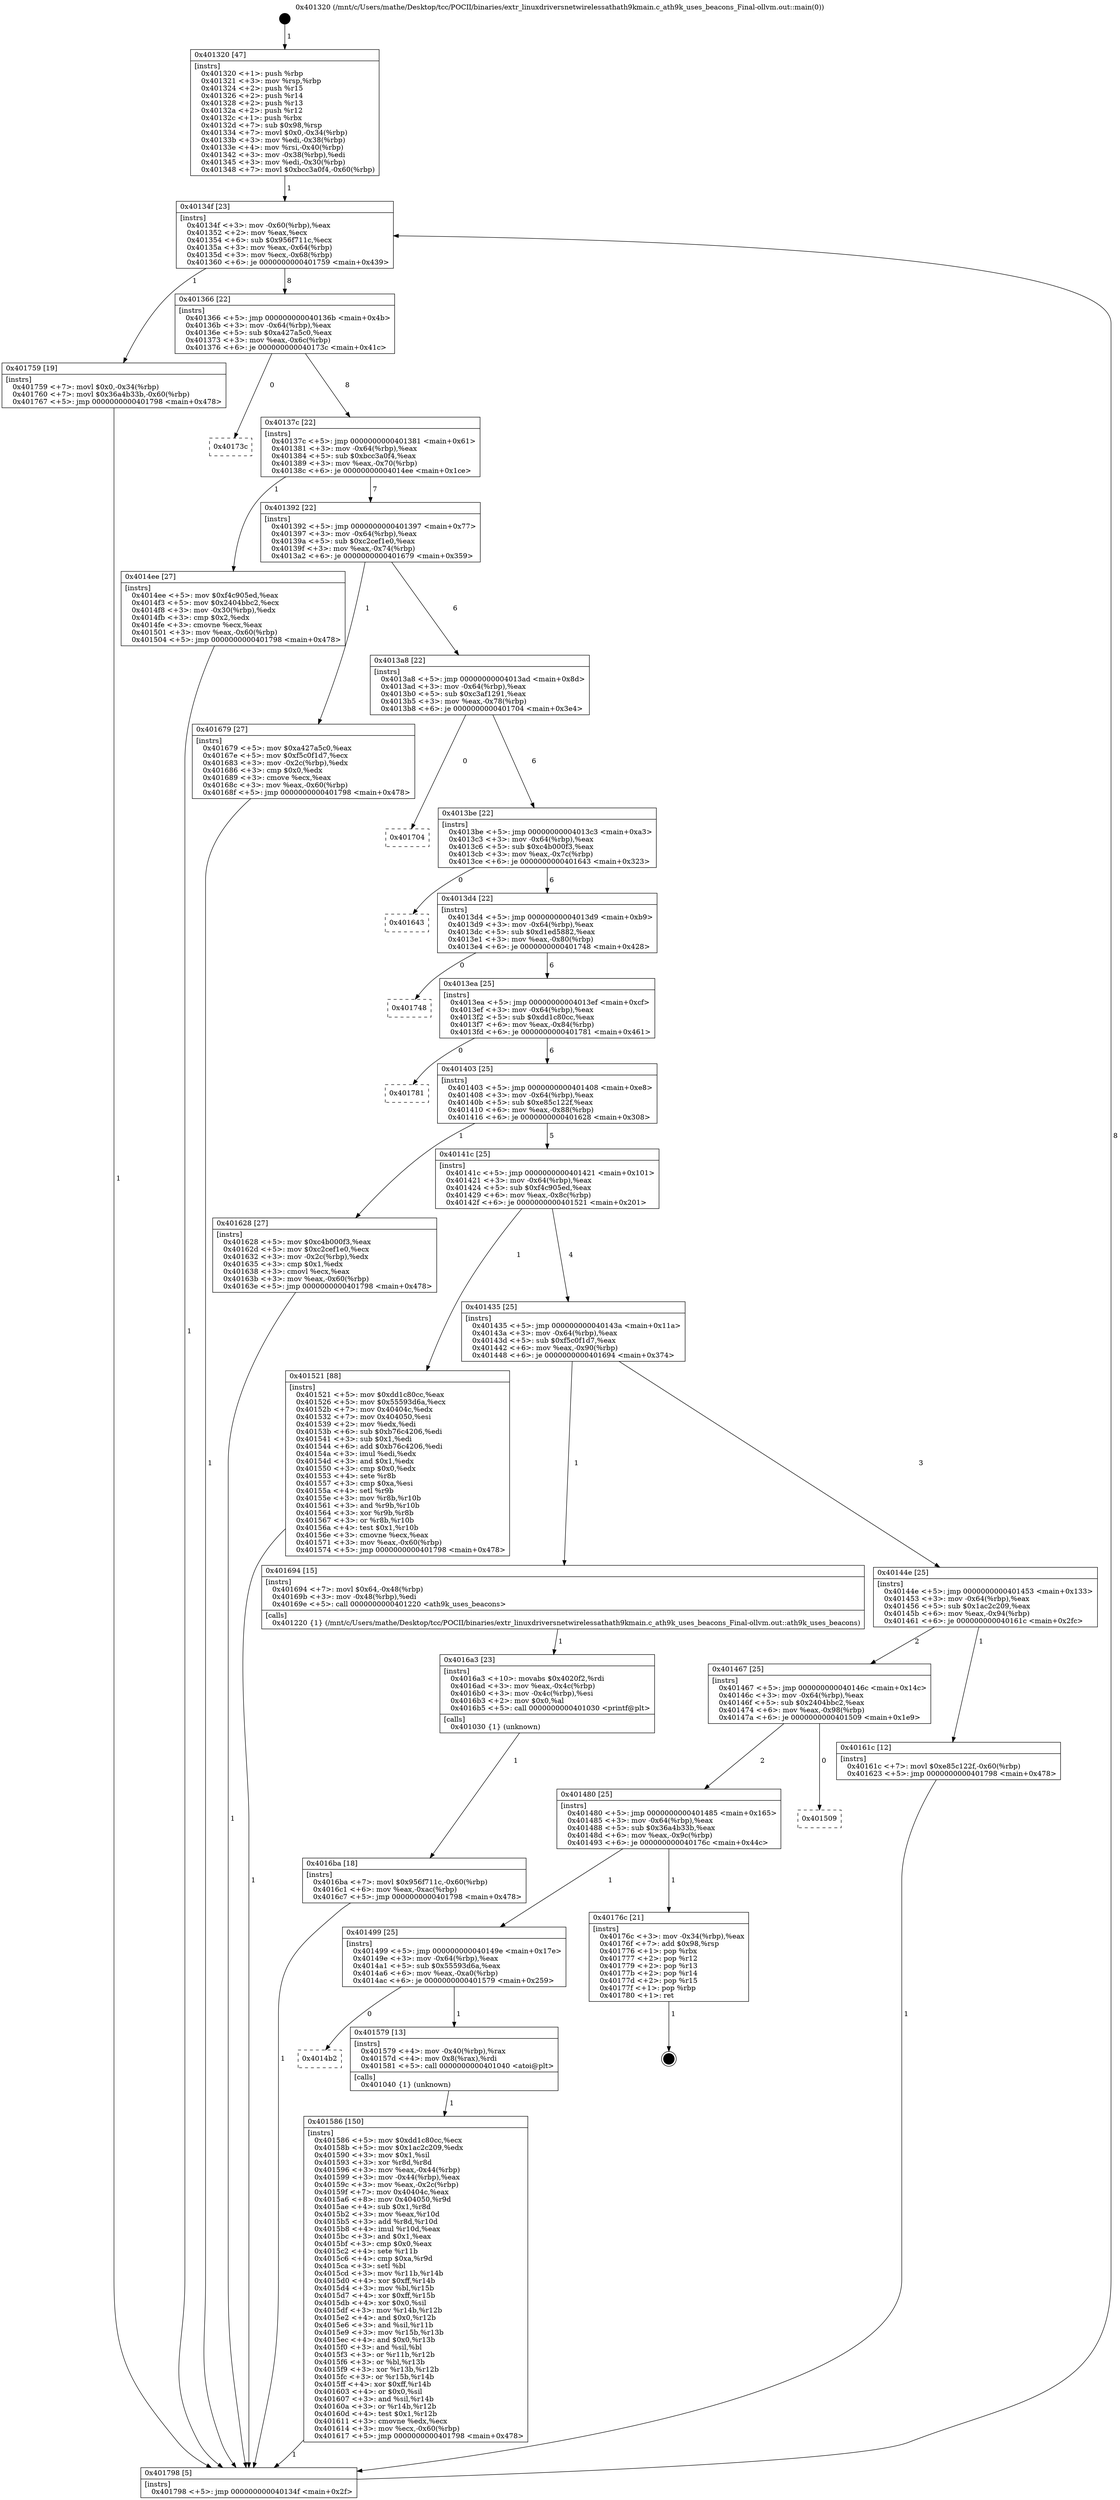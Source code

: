 digraph "0x401320" {
  label = "0x401320 (/mnt/c/Users/mathe/Desktop/tcc/POCII/binaries/extr_linuxdriversnetwirelessathath9kmain.c_ath9k_uses_beacons_Final-ollvm.out::main(0))"
  labelloc = "t"
  node[shape=record]

  Entry [label="",width=0.3,height=0.3,shape=circle,fillcolor=black,style=filled]
  "0x40134f" [label="{
     0x40134f [23]\l
     | [instrs]\l
     &nbsp;&nbsp;0x40134f \<+3\>: mov -0x60(%rbp),%eax\l
     &nbsp;&nbsp;0x401352 \<+2\>: mov %eax,%ecx\l
     &nbsp;&nbsp;0x401354 \<+6\>: sub $0x956f711c,%ecx\l
     &nbsp;&nbsp;0x40135a \<+3\>: mov %eax,-0x64(%rbp)\l
     &nbsp;&nbsp;0x40135d \<+3\>: mov %ecx,-0x68(%rbp)\l
     &nbsp;&nbsp;0x401360 \<+6\>: je 0000000000401759 \<main+0x439\>\l
  }"]
  "0x401759" [label="{
     0x401759 [19]\l
     | [instrs]\l
     &nbsp;&nbsp;0x401759 \<+7\>: movl $0x0,-0x34(%rbp)\l
     &nbsp;&nbsp;0x401760 \<+7\>: movl $0x36a4b33b,-0x60(%rbp)\l
     &nbsp;&nbsp;0x401767 \<+5\>: jmp 0000000000401798 \<main+0x478\>\l
  }"]
  "0x401366" [label="{
     0x401366 [22]\l
     | [instrs]\l
     &nbsp;&nbsp;0x401366 \<+5\>: jmp 000000000040136b \<main+0x4b\>\l
     &nbsp;&nbsp;0x40136b \<+3\>: mov -0x64(%rbp),%eax\l
     &nbsp;&nbsp;0x40136e \<+5\>: sub $0xa427a5c0,%eax\l
     &nbsp;&nbsp;0x401373 \<+3\>: mov %eax,-0x6c(%rbp)\l
     &nbsp;&nbsp;0x401376 \<+6\>: je 000000000040173c \<main+0x41c\>\l
  }"]
  Exit [label="",width=0.3,height=0.3,shape=circle,fillcolor=black,style=filled,peripheries=2]
  "0x40173c" [label="{
     0x40173c\l
  }", style=dashed]
  "0x40137c" [label="{
     0x40137c [22]\l
     | [instrs]\l
     &nbsp;&nbsp;0x40137c \<+5\>: jmp 0000000000401381 \<main+0x61\>\l
     &nbsp;&nbsp;0x401381 \<+3\>: mov -0x64(%rbp),%eax\l
     &nbsp;&nbsp;0x401384 \<+5\>: sub $0xbcc3a0f4,%eax\l
     &nbsp;&nbsp;0x401389 \<+3\>: mov %eax,-0x70(%rbp)\l
     &nbsp;&nbsp;0x40138c \<+6\>: je 00000000004014ee \<main+0x1ce\>\l
  }"]
  "0x4016ba" [label="{
     0x4016ba [18]\l
     | [instrs]\l
     &nbsp;&nbsp;0x4016ba \<+7\>: movl $0x956f711c,-0x60(%rbp)\l
     &nbsp;&nbsp;0x4016c1 \<+6\>: mov %eax,-0xac(%rbp)\l
     &nbsp;&nbsp;0x4016c7 \<+5\>: jmp 0000000000401798 \<main+0x478\>\l
  }"]
  "0x4014ee" [label="{
     0x4014ee [27]\l
     | [instrs]\l
     &nbsp;&nbsp;0x4014ee \<+5\>: mov $0xf4c905ed,%eax\l
     &nbsp;&nbsp;0x4014f3 \<+5\>: mov $0x2404bbc2,%ecx\l
     &nbsp;&nbsp;0x4014f8 \<+3\>: mov -0x30(%rbp),%edx\l
     &nbsp;&nbsp;0x4014fb \<+3\>: cmp $0x2,%edx\l
     &nbsp;&nbsp;0x4014fe \<+3\>: cmovne %ecx,%eax\l
     &nbsp;&nbsp;0x401501 \<+3\>: mov %eax,-0x60(%rbp)\l
     &nbsp;&nbsp;0x401504 \<+5\>: jmp 0000000000401798 \<main+0x478\>\l
  }"]
  "0x401392" [label="{
     0x401392 [22]\l
     | [instrs]\l
     &nbsp;&nbsp;0x401392 \<+5\>: jmp 0000000000401397 \<main+0x77\>\l
     &nbsp;&nbsp;0x401397 \<+3\>: mov -0x64(%rbp),%eax\l
     &nbsp;&nbsp;0x40139a \<+5\>: sub $0xc2cef1e0,%eax\l
     &nbsp;&nbsp;0x40139f \<+3\>: mov %eax,-0x74(%rbp)\l
     &nbsp;&nbsp;0x4013a2 \<+6\>: je 0000000000401679 \<main+0x359\>\l
  }"]
  "0x401798" [label="{
     0x401798 [5]\l
     | [instrs]\l
     &nbsp;&nbsp;0x401798 \<+5\>: jmp 000000000040134f \<main+0x2f\>\l
  }"]
  "0x401320" [label="{
     0x401320 [47]\l
     | [instrs]\l
     &nbsp;&nbsp;0x401320 \<+1\>: push %rbp\l
     &nbsp;&nbsp;0x401321 \<+3\>: mov %rsp,%rbp\l
     &nbsp;&nbsp;0x401324 \<+2\>: push %r15\l
     &nbsp;&nbsp;0x401326 \<+2\>: push %r14\l
     &nbsp;&nbsp;0x401328 \<+2\>: push %r13\l
     &nbsp;&nbsp;0x40132a \<+2\>: push %r12\l
     &nbsp;&nbsp;0x40132c \<+1\>: push %rbx\l
     &nbsp;&nbsp;0x40132d \<+7\>: sub $0x98,%rsp\l
     &nbsp;&nbsp;0x401334 \<+7\>: movl $0x0,-0x34(%rbp)\l
     &nbsp;&nbsp;0x40133b \<+3\>: mov %edi,-0x38(%rbp)\l
     &nbsp;&nbsp;0x40133e \<+4\>: mov %rsi,-0x40(%rbp)\l
     &nbsp;&nbsp;0x401342 \<+3\>: mov -0x38(%rbp),%edi\l
     &nbsp;&nbsp;0x401345 \<+3\>: mov %edi,-0x30(%rbp)\l
     &nbsp;&nbsp;0x401348 \<+7\>: movl $0xbcc3a0f4,-0x60(%rbp)\l
  }"]
  "0x4016a3" [label="{
     0x4016a3 [23]\l
     | [instrs]\l
     &nbsp;&nbsp;0x4016a3 \<+10\>: movabs $0x4020f2,%rdi\l
     &nbsp;&nbsp;0x4016ad \<+3\>: mov %eax,-0x4c(%rbp)\l
     &nbsp;&nbsp;0x4016b0 \<+3\>: mov -0x4c(%rbp),%esi\l
     &nbsp;&nbsp;0x4016b3 \<+2\>: mov $0x0,%al\l
     &nbsp;&nbsp;0x4016b5 \<+5\>: call 0000000000401030 \<printf@plt\>\l
     | [calls]\l
     &nbsp;&nbsp;0x401030 \{1\} (unknown)\l
  }"]
  "0x401679" [label="{
     0x401679 [27]\l
     | [instrs]\l
     &nbsp;&nbsp;0x401679 \<+5\>: mov $0xa427a5c0,%eax\l
     &nbsp;&nbsp;0x40167e \<+5\>: mov $0xf5c0f1d7,%ecx\l
     &nbsp;&nbsp;0x401683 \<+3\>: mov -0x2c(%rbp),%edx\l
     &nbsp;&nbsp;0x401686 \<+3\>: cmp $0x0,%edx\l
     &nbsp;&nbsp;0x401689 \<+3\>: cmove %ecx,%eax\l
     &nbsp;&nbsp;0x40168c \<+3\>: mov %eax,-0x60(%rbp)\l
     &nbsp;&nbsp;0x40168f \<+5\>: jmp 0000000000401798 \<main+0x478\>\l
  }"]
  "0x4013a8" [label="{
     0x4013a8 [22]\l
     | [instrs]\l
     &nbsp;&nbsp;0x4013a8 \<+5\>: jmp 00000000004013ad \<main+0x8d\>\l
     &nbsp;&nbsp;0x4013ad \<+3\>: mov -0x64(%rbp),%eax\l
     &nbsp;&nbsp;0x4013b0 \<+5\>: sub $0xc3af1291,%eax\l
     &nbsp;&nbsp;0x4013b5 \<+3\>: mov %eax,-0x78(%rbp)\l
     &nbsp;&nbsp;0x4013b8 \<+6\>: je 0000000000401704 \<main+0x3e4\>\l
  }"]
  "0x401586" [label="{
     0x401586 [150]\l
     | [instrs]\l
     &nbsp;&nbsp;0x401586 \<+5\>: mov $0xdd1c80cc,%ecx\l
     &nbsp;&nbsp;0x40158b \<+5\>: mov $0x1ac2c209,%edx\l
     &nbsp;&nbsp;0x401590 \<+3\>: mov $0x1,%sil\l
     &nbsp;&nbsp;0x401593 \<+3\>: xor %r8d,%r8d\l
     &nbsp;&nbsp;0x401596 \<+3\>: mov %eax,-0x44(%rbp)\l
     &nbsp;&nbsp;0x401599 \<+3\>: mov -0x44(%rbp),%eax\l
     &nbsp;&nbsp;0x40159c \<+3\>: mov %eax,-0x2c(%rbp)\l
     &nbsp;&nbsp;0x40159f \<+7\>: mov 0x40404c,%eax\l
     &nbsp;&nbsp;0x4015a6 \<+8\>: mov 0x404050,%r9d\l
     &nbsp;&nbsp;0x4015ae \<+4\>: sub $0x1,%r8d\l
     &nbsp;&nbsp;0x4015b2 \<+3\>: mov %eax,%r10d\l
     &nbsp;&nbsp;0x4015b5 \<+3\>: add %r8d,%r10d\l
     &nbsp;&nbsp;0x4015b8 \<+4\>: imul %r10d,%eax\l
     &nbsp;&nbsp;0x4015bc \<+3\>: and $0x1,%eax\l
     &nbsp;&nbsp;0x4015bf \<+3\>: cmp $0x0,%eax\l
     &nbsp;&nbsp;0x4015c2 \<+4\>: sete %r11b\l
     &nbsp;&nbsp;0x4015c6 \<+4\>: cmp $0xa,%r9d\l
     &nbsp;&nbsp;0x4015ca \<+3\>: setl %bl\l
     &nbsp;&nbsp;0x4015cd \<+3\>: mov %r11b,%r14b\l
     &nbsp;&nbsp;0x4015d0 \<+4\>: xor $0xff,%r14b\l
     &nbsp;&nbsp;0x4015d4 \<+3\>: mov %bl,%r15b\l
     &nbsp;&nbsp;0x4015d7 \<+4\>: xor $0xff,%r15b\l
     &nbsp;&nbsp;0x4015db \<+4\>: xor $0x0,%sil\l
     &nbsp;&nbsp;0x4015df \<+3\>: mov %r14b,%r12b\l
     &nbsp;&nbsp;0x4015e2 \<+4\>: and $0x0,%r12b\l
     &nbsp;&nbsp;0x4015e6 \<+3\>: and %sil,%r11b\l
     &nbsp;&nbsp;0x4015e9 \<+3\>: mov %r15b,%r13b\l
     &nbsp;&nbsp;0x4015ec \<+4\>: and $0x0,%r13b\l
     &nbsp;&nbsp;0x4015f0 \<+3\>: and %sil,%bl\l
     &nbsp;&nbsp;0x4015f3 \<+3\>: or %r11b,%r12b\l
     &nbsp;&nbsp;0x4015f6 \<+3\>: or %bl,%r13b\l
     &nbsp;&nbsp;0x4015f9 \<+3\>: xor %r13b,%r12b\l
     &nbsp;&nbsp;0x4015fc \<+3\>: or %r15b,%r14b\l
     &nbsp;&nbsp;0x4015ff \<+4\>: xor $0xff,%r14b\l
     &nbsp;&nbsp;0x401603 \<+4\>: or $0x0,%sil\l
     &nbsp;&nbsp;0x401607 \<+3\>: and %sil,%r14b\l
     &nbsp;&nbsp;0x40160a \<+3\>: or %r14b,%r12b\l
     &nbsp;&nbsp;0x40160d \<+4\>: test $0x1,%r12b\l
     &nbsp;&nbsp;0x401611 \<+3\>: cmovne %edx,%ecx\l
     &nbsp;&nbsp;0x401614 \<+3\>: mov %ecx,-0x60(%rbp)\l
     &nbsp;&nbsp;0x401617 \<+5\>: jmp 0000000000401798 \<main+0x478\>\l
  }"]
  "0x401704" [label="{
     0x401704\l
  }", style=dashed]
  "0x4013be" [label="{
     0x4013be [22]\l
     | [instrs]\l
     &nbsp;&nbsp;0x4013be \<+5\>: jmp 00000000004013c3 \<main+0xa3\>\l
     &nbsp;&nbsp;0x4013c3 \<+3\>: mov -0x64(%rbp),%eax\l
     &nbsp;&nbsp;0x4013c6 \<+5\>: sub $0xc4b000f3,%eax\l
     &nbsp;&nbsp;0x4013cb \<+3\>: mov %eax,-0x7c(%rbp)\l
     &nbsp;&nbsp;0x4013ce \<+6\>: je 0000000000401643 \<main+0x323\>\l
  }"]
  "0x4014b2" [label="{
     0x4014b2\l
  }", style=dashed]
  "0x401643" [label="{
     0x401643\l
  }", style=dashed]
  "0x4013d4" [label="{
     0x4013d4 [22]\l
     | [instrs]\l
     &nbsp;&nbsp;0x4013d4 \<+5\>: jmp 00000000004013d9 \<main+0xb9\>\l
     &nbsp;&nbsp;0x4013d9 \<+3\>: mov -0x64(%rbp),%eax\l
     &nbsp;&nbsp;0x4013dc \<+5\>: sub $0xd1ed5882,%eax\l
     &nbsp;&nbsp;0x4013e1 \<+3\>: mov %eax,-0x80(%rbp)\l
     &nbsp;&nbsp;0x4013e4 \<+6\>: je 0000000000401748 \<main+0x428\>\l
  }"]
  "0x401579" [label="{
     0x401579 [13]\l
     | [instrs]\l
     &nbsp;&nbsp;0x401579 \<+4\>: mov -0x40(%rbp),%rax\l
     &nbsp;&nbsp;0x40157d \<+4\>: mov 0x8(%rax),%rdi\l
     &nbsp;&nbsp;0x401581 \<+5\>: call 0000000000401040 \<atoi@plt\>\l
     | [calls]\l
     &nbsp;&nbsp;0x401040 \{1\} (unknown)\l
  }"]
  "0x401748" [label="{
     0x401748\l
  }", style=dashed]
  "0x4013ea" [label="{
     0x4013ea [25]\l
     | [instrs]\l
     &nbsp;&nbsp;0x4013ea \<+5\>: jmp 00000000004013ef \<main+0xcf\>\l
     &nbsp;&nbsp;0x4013ef \<+3\>: mov -0x64(%rbp),%eax\l
     &nbsp;&nbsp;0x4013f2 \<+5\>: sub $0xdd1c80cc,%eax\l
     &nbsp;&nbsp;0x4013f7 \<+6\>: mov %eax,-0x84(%rbp)\l
     &nbsp;&nbsp;0x4013fd \<+6\>: je 0000000000401781 \<main+0x461\>\l
  }"]
  "0x401499" [label="{
     0x401499 [25]\l
     | [instrs]\l
     &nbsp;&nbsp;0x401499 \<+5\>: jmp 000000000040149e \<main+0x17e\>\l
     &nbsp;&nbsp;0x40149e \<+3\>: mov -0x64(%rbp),%eax\l
     &nbsp;&nbsp;0x4014a1 \<+5\>: sub $0x55593d6a,%eax\l
     &nbsp;&nbsp;0x4014a6 \<+6\>: mov %eax,-0xa0(%rbp)\l
     &nbsp;&nbsp;0x4014ac \<+6\>: je 0000000000401579 \<main+0x259\>\l
  }"]
  "0x401781" [label="{
     0x401781\l
  }", style=dashed]
  "0x401403" [label="{
     0x401403 [25]\l
     | [instrs]\l
     &nbsp;&nbsp;0x401403 \<+5\>: jmp 0000000000401408 \<main+0xe8\>\l
     &nbsp;&nbsp;0x401408 \<+3\>: mov -0x64(%rbp),%eax\l
     &nbsp;&nbsp;0x40140b \<+5\>: sub $0xe85c122f,%eax\l
     &nbsp;&nbsp;0x401410 \<+6\>: mov %eax,-0x88(%rbp)\l
     &nbsp;&nbsp;0x401416 \<+6\>: je 0000000000401628 \<main+0x308\>\l
  }"]
  "0x40176c" [label="{
     0x40176c [21]\l
     | [instrs]\l
     &nbsp;&nbsp;0x40176c \<+3\>: mov -0x34(%rbp),%eax\l
     &nbsp;&nbsp;0x40176f \<+7\>: add $0x98,%rsp\l
     &nbsp;&nbsp;0x401776 \<+1\>: pop %rbx\l
     &nbsp;&nbsp;0x401777 \<+2\>: pop %r12\l
     &nbsp;&nbsp;0x401779 \<+2\>: pop %r13\l
     &nbsp;&nbsp;0x40177b \<+2\>: pop %r14\l
     &nbsp;&nbsp;0x40177d \<+2\>: pop %r15\l
     &nbsp;&nbsp;0x40177f \<+1\>: pop %rbp\l
     &nbsp;&nbsp;0x401780 \<+1\>: ret\l
  }"]
  "0x401628" [label="{
     0x401628 [27]\l
     | [instrs]\l
     &nbsp;&nbsp;0x401628 \<+5\>: mov $0xc4b000f3,%eax\l
     &nbsp;&nbsp;0x40162d \<+5\>: mov $0xc2cef1e0,%ecx\l
     &nbsp;&nbsp;0x401632 \<+3\>: mov -0x2c(%rbp),%edx\l
     &nbsp;&nbsp;0x401635 \<+3\>: cmp $0x1,%edx\l
     &nbsp;&nbsp;0x401638 \<+3\>: cmovl %ecx,%eax\l
     &nbsp;&nbsp;0x40163b \<+3\>: mov %eax,-0x60(%rbp)\l
     &nbsp;&nbsp;0x40163e \<+5\>: jmp 0000000000401798 \<main+0x478\>\l
  }"]
  "0x40141c" [label="{
     0x40141c [25]\l
     | [instrs]\l
     &nbsp;&nbsp;0x40141c \<+5\>: jmp 0000000000401421 \<main+0x101\>\l
     &nbsp;&nbsp;0x401421 \<+3\>: mov -0x64(%rbp),%eax\l
     &nbsp;&nbsp;0x401424 \<+5\>: sub $0xf4c905ed,%eax\l
     &nbsp;&nbsp;0x401429 \<+6\>: mov %eax,-0x8c(%rbp)\l
     &nbsp;&nbsp;0x40142f \<+6\>: je 0000000000401521 \<main+0x201\>\l
  }"]
  "0x401480" [label="{
     0x401480 [25]\l
     | [instrs]\l
     &nbsp;&nbsp;0x401480 \<+5\>: jmp 0000000000401485 \<main+0x165\>\l
     &nbsp;&nbsp;0x401485 \<+3\>: mov -0x64(%rbp),%eax\l
     &nbsp;&nbsp;0x401488 \<+5\>: sub $0x36a4b33b,%eax\l
     &nbsp;&nbsp;0x40148d \<+6\>: mov %eax,-0x9c(%rbp)\l
     &nbsp;&nbsp;0x401493 \<+6\>: je 000000000040176c \<main+0x44c\>\l
  }"]
  "0x401521" [label="{
     0x401521 [88]\l
     | [instrs]\l
     &nbsp;&nbsp;0x401521 \<+5\>: mov $0xdd1c80cc,%eax\l
     &nbsp;&nbsp;0x401526 \<+5\>: mov $0x55593d6a,%ecx\l
     &nbsp;&nbsp;0x40152b \<+7\>: mov 0x40404c,%edx\l
     &nbsp;&nbsp;0x401532 \<+7\>: mov 0x404050,%esi\l
     &nbsp;&nbsp;0x401539 \<+2\>: mov %edx,%edi\l
     &nbsp;&nbsp;0x40153b \<+6\>: sub $0xb76c4206,%edi\l
     &nbsp;&nbsp;0x401541 \<+3\>: sub $0x1,%edi\l
     &nbsp;&nbsp;0x401544 \<+6\>: add $0xb76c4206,%edi\l
     &nbsp;&nbsp;0x40154a \<+3\>: imul %edi,%edx\l
     &nbsp;&nbsp;0x40154d \<+3\>: and $0x1,%edx\l
     &nbsp;&nbsp;0x401550 \<+3\>: cmp $0x0,%edx\l
     &nbsp;&nbsp;0x401553 \<+4\>: sete %r8b\l
     &nbsp;&nbsp;0x401557 \<+3\>: cmp $0xa,%esi\l
     &nbsp;&nbsp;0x40155a \<+4\>: setl %r9b\l
     &nbsp;&nbsp;0x40155e \<+3\>: mov %r8b,%r10b\l
     &nbsp;&nbsp;0x401561 \<+3\>: and %r9b,%r10b\l
     &nbsp;&nbsp;0x401564 \<+3\>: xor %r9b,%r8b\l
     &nbsp;&nbsp;0x401567 \<+3\>: or %r8b,%r10b\l
     &nbsp;&nbsp;0x40156a \<+4\>: test $0x1,%r10b\l
     &nbsp;&nbsp;0x40156e \<+3\>: cmovne %ecx,%eax\l
     &nbsp;&nbsp;0x401571 \<+3\>: mov %eax,-0x60(%rbp)\l
     &nbsp;&nbsp;0x401574 \<+5\>: jmp 0000000000401798 \<main+0x478\>\l
  }"]
  "0x401435" [label="{
     0x401435 [25]\l
     | [instrs]\l
     &nbsp;&nbsp;0x401435 \<+5\>: jmp 000000000040143a \<main+0x11a\>\l
     &nbsp;&nbsp;0x40143a \<+3\>: mov -0x64(%rbp),%eax\l
     &nbsp;&nbsp;0x40143d \<+5\>: sub $0xf5c0f1d7,%eax\l
     &nbsp;&nbsp;0x401442 \<+6\>: mov %eax,-0x90(%rbp)\l
     &nbsp;&nbsp;0x401448 \<+6\>: je 0000000000401694 \<main+0x374\>\l
  }"]
  "0x401509" [label="{
     0x401509\l
  }", style=dashed]
  "0x401694" [label="{
     0x401694 [15]\l
     | [instrs]\l
     &nbsp;&nbsp;0x401694 \<+7\>: movl $0x64,-0x48(%rbp)\l
     &nbsp;&nbsp;0x40169b \<+3\>: mov -0x48(%rbp),%edi\l
     &nbsp;&nbsp;0x40169e \<+5\>: call 0000000000401220 \<ath9k_uses_beacons\>\l
     | [calls]\l
     &nbsp;&nbsp;0x401220 \{1\} (/mnt/c/Users/mathe/Desktop/tcc/POCII/binaries/extr_linuxdriversnetwirelessathath9kmain.c_ath9k_uses_beacons_Final-ollvm.out::ath9k_uses_beacons)\l
  }"]
  "0x40144e" [label="{
     0x40144e [25]\l
     | [instrs]\l
     &nbsp;&nbsp;0x40144e \<+5\>: jmp 0000000000401453 \<main+0x133\>\l
     &nbsp;&nbsp;0x401453 \<+3\>: mov -0x64(%rbp),%eax\l
     &nbsp;&nbsp;0x401456 \<+5\>: sub $0x1ac2c209,%eax\l
     &nbsp;&nbsp;0x40145b \<+6\>: mov %eax,-0x94(%rbp)\l
     &nbsp;&nbsp;0x401461 \<+6\>: je 000000000040161c \<main+0x2fc\>\l
  }"]
  "0x401467" [label="{
     0x401467 [25]\l
     | [instrs]\l
     &nbsp;&nbsp;0x401467 \<+5\>: jmp 000000000040146c \<main+0x14c\>\l
     &nbsp;&nbsp;0x40146c \<+3\>: mov -0x64(%rbp),%eax\l
     &nbsp;&nbsp;0x40146f \<+5\>: sub $0x2404bbc2,%eax\l
     &nbsp;&nbsp;0x401474 \<+6\>: mov %eax,-0x98(%rbp)\l
     &nbsp;&nbsp;0x40147a \<+6\>: je 0000000000401509 \<main+0x1e9\>\l
  }"]
  "0x40161c" [label="{
     0x40161c [12]\l
     | [instrs]\l
     &nbsp;&nbsp;0x40161c \<+7\>: movl $0xe85c122f,-0x60(%rbp)\l
     &nbsp;&nbsp;0x401623 \<+5\>: jmp 0000000000401798 \<main+0x478\>\l
  }"]
  Entry -> "0x401320" [label=" 1"]
  "0x40134f" -> "0x401759" [label=" 1"]
  "0x40134f" -> "0x401366" [label=" 8"]
  "0x40176c" -> Exit [label=" 1"]
  "0x401366" -> "0x40173c" [label=" 0"]
  "0x401366" -> "0x40137c" [label=" 8"]
  "0x401759" -> "0x401798" [label=" 1"]
  "0x40137c" -> "0x4014ee" [label=" 1"]
  "0x40137c" -> "0x401392" [label=" 7"]
  "0x4014ee" -> "0x401798" [label=" 1"]
  "0x401320" -> "0x40134f" [label=" 1"]
  "0x401798" -> "0x40134f" [label=" 8"]
  "0x4016ba" -> "0x401798" [label=" 1"]
  "0x401392" -> "0x401679" [label=" 1"]
  "0x401392" -> "0x4013a8" [label=" 6"]
  "0x4016a3" -> "0x4016ba" [label=" 1"]
  "0x4013a8" -> "0x401704" [label=" 0"]
  "0x4013a8" -> "0x4013be" [label=" 6"]
  "0x401694" -> "0x4016a3" [label=" 1"]
  "0x4013be" -> "0x401643" [label=" 0"]
  "0x4013be" -> "0x4013d4" [label=" 6"]
  "0x401679" -> "0x401798" [label=" 1"]
  "0x4013d4" -> "0x401748" [label=" 0"]
  "0x4013d4" -> "0x4013ea" [label=" 6"]
  "0x401628" -> "0x401798" [label=" 1"]
  "0x4013ea" -> "0x401781" [label=" 0"]
  "0x4013ea" -> "0x401403" [label=" 6"]
  "0x401586" -> "0x401798" [label=" 1"]
  "0x401403" -> "0x401628" [label=" 1"]
  "0x401403" -> "0x40141c" [label=" 5"]
  "0x401579" -> "0x401586" [label=" 1"]
  "0x40141c" -> "0x401521" [label=" 1"]
  "0x40141c" -> "0x401435" [label=" 4"]
  "0x401521" -> "0x401798" [label=" 1"]
  "0x401499" -> "0x401579" [label=" 1"]
  "0x401435" -> "0x401694" [label=" 1"]
  "0x401435" -> "0x40144e" [label=" 3"]
  "0x40161c" -> "0x401798" [label=" 1"]
  "0x40144e" -> "0x40161c" [label=" 1"]
  "0x40144e" -> "0x401467" [label=" 2"]
  "0x401480" -> "0x401499" [label=" 1"]
  "0x401467" -> "0x401509" [label=" 0"]
  "0x401467" -> "0x401480" [label=" 2"]
  "0x401499" -> "0x4014b2" [label=" 0"]
  "0x401480" -> "0x40176c" [label=" 1"]
}
